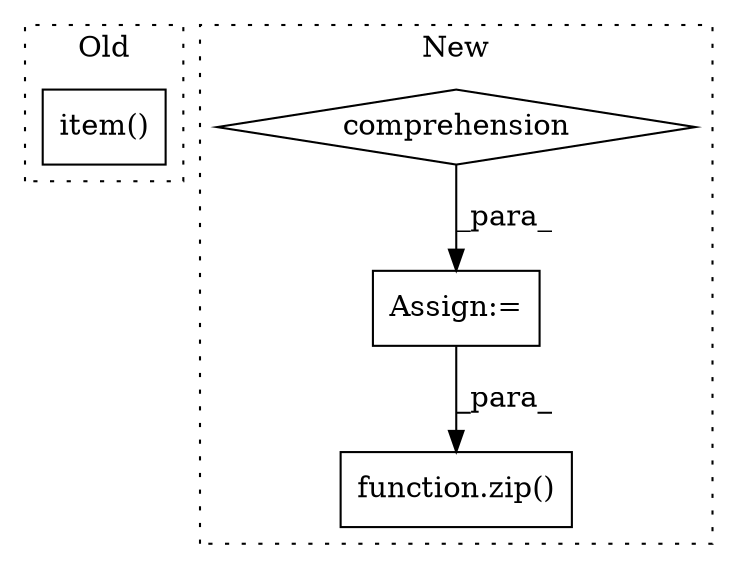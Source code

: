 digraph G {
subgraph cluster0 {
1 [label="item()" a="75" s="2810" l="10" shape="box"];
label = "Old";
style="dotted";
}
subgraph cluster1 {
2 [label="function.zip()" a="75" s="3786,3825" l="4,1" shape="box"];
3 [label="Assign:=" a="68" s="2216" l="3" shape="box"];
4 [label="comprehension" a="45" s="2243" l="3" shape="diamond"];
label = "New";
style="dotted";
}
3 -> 2 [label="_para_"];
4 -> 3 [label="_para_"];
}